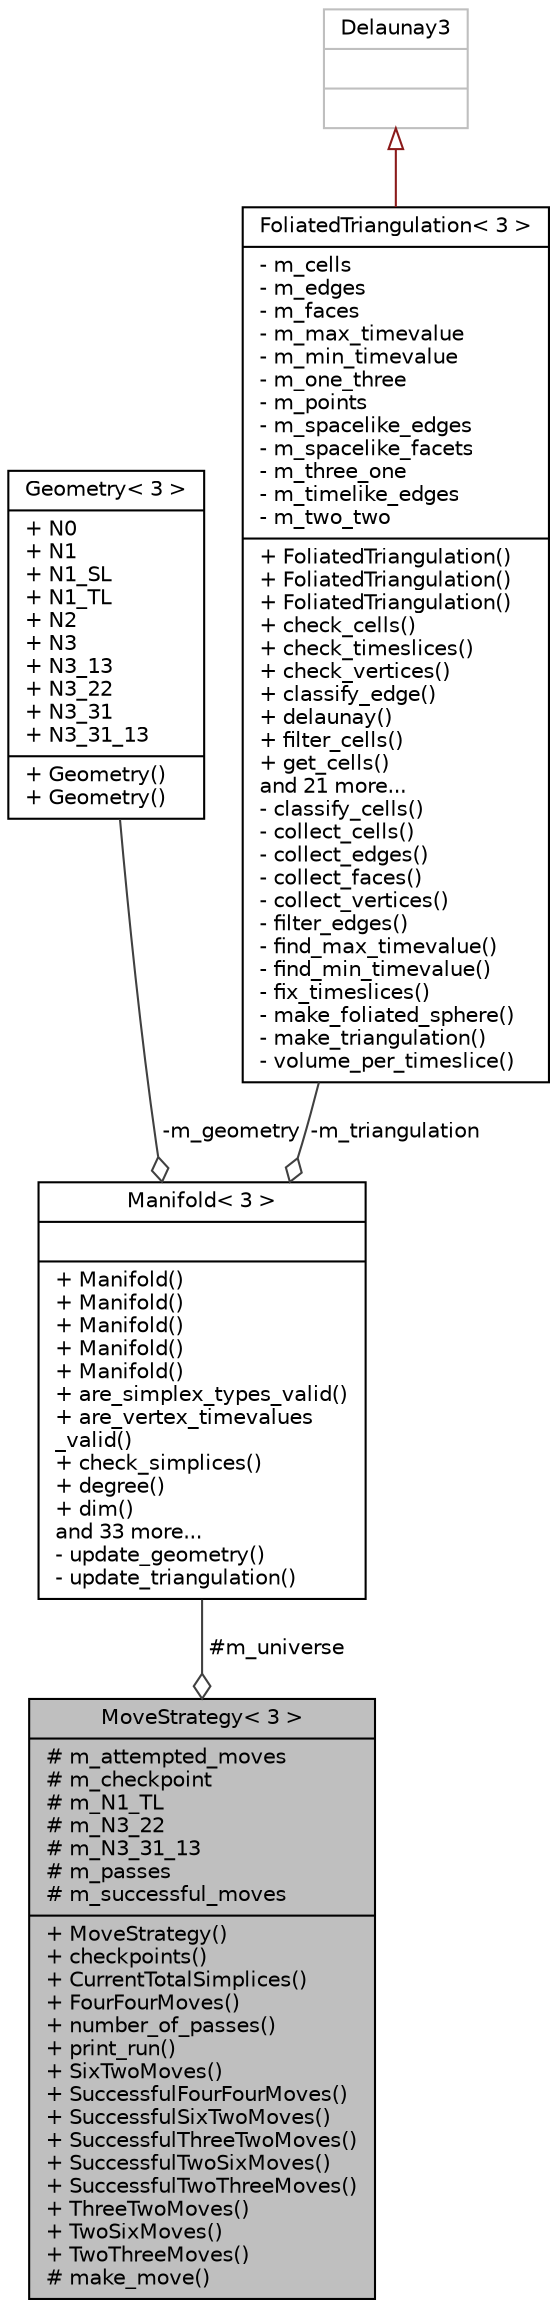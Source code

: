 digraph "MoveStrategy&lt; 3 &gt;"
{
 // LATEX_PDF_SIZE
  edge [fontname="Helvetica",fontsize="10",labelfontname="Helvetica",labelfontsize="10"];
  node [fontname="Helvetica",fontsize="10",shape=record];
  Node1 [label="{MoveStrategy\< 3 \>\n|# m_attempted_moves\l# m_checkpoint\l# m_N1_TL\l# m_N3_22\l# m_N3_31_13\l# m_passes\l# m_successful_moves\l|+ MoveStrategy()\l+ checkpoints()\l+ CurrentTotalSimplices()\l+ FourFourMoves()\l+ number_of_passes()\l+ print_run()\l+ SixTwoMoves()\l+ SuccessfulFourFourMoves()\l+ SuccessfulSixTwoMoves()\l+ SuccessfulThreeTwoMoves()\l+ SuccessfulTwoSixMoves()\l+ SuccessfulTwoThreeMoves()\l+ ThreeTwoMoves()\l+ TwoSixMoves()\l+ TwoThreeMoves()\l# make_move()\l}",height=0.2,width=0.4,color="black", fillcolor="grey75", style="filled", fontcolor="black",tooltip=" "];
  Node2 -> Node1 [color="grey25",fontsize="10",style="solid",label=" #m_universe" ,arrowhead="odiamond",fontname="Helvetica"];
  Node2 [label="{Manifold\< 3 \>\n||+ Manifold()\l+ Manifold()\l+ Manifold()\l+ Manifold()\l+ Manifold()\l+ are_simplex_types_valid()\l+ are_vertex_timevalues\l_valid()\l+ check_simplices()\l+ degree()\l+ dim()\land 33 more...\l- update_geometry()\l- update_triangulation()\l}",height=0.2,width=0.4,color="black", fillcolor="white", style="filled",URL="$class_manifold_3_013_01_4.html",tooltip="3D Manifold"];
  Node3 -> Node2 [color="grey25",fontsize="10",style="solid",label=" -m_geometry" ,arrowhead="odiamond",fontname="Helvetica"];
  Node3 [label="{Geometry\< 3 \>\n|+ N0\l+ N1\l+ N1_SL\l+ N1_TL\l+ N2\l+ N3\l+ N3_13\l+ N3_22\l+ N3_31\l+ N3_31_13\l|+ Geometry()\l+ Geometry()\l}",height=0.2,width=0.4,color="black", fillcolor="white", style="filled",URL="$struct_geometry_3_013_01_4.html",tooltip="3D Geometry"];
  Node4 -> Node2 [color="grey25",fontsize="10",style="solid",label=" -m_triangulation" ,arrowhead="odiamond",fontname="Helvetica"];
  Node4 [label="{FoliatedTriangulation\< 3 \>\n|- m_cells\l- m_edges\l- m_faces\l- m_max_timevalue\l- m_min_timevalue\l- m_one_three\l- m_points\l- m_spacelike_edges\l- m_spacelike_facets\l- m_three_one\l- m_timelike_edges\l- m_two_two\l|+ FoliatedTriangulation()\l+ FoliatedTriangulation()\l+ FoliatedTriangulation()\l+ check_cells()\l+ check_timeslices()\l+ check_vertices()\l+ classify_edge()\l+ delaunay()\l+ filter_cells()\l+ get_cells()\land 21 more...\l- classify_cells()\l- collect_cells()\l- collect_edges()\l- collect_faces()\l- collect_vertices()\l- filter_edges()\l- find_max_timevalue()\l- find_min_timevalue()\l- fix_timeslices()\l- make_foliated_sphere()\l- make_triangulation()\l- volume_per_timeslice()\l}",height=0.2,width=0.4,color="black", fillcolor="white", style="filled",URL="$class_foliated_triangulation_3_013_01_4.html",tooltip="3D Triangulation"];
  Node5 -> Node4 [dir="back",color="firebrick4",fontsize="10",style="solid",arrowtail="onormal",fontname="Helvetica"];
  Node5 [label="{Delaunay3\n||}",height=0.2,width=0.4,color="grey75", fillcolor="white", style="filled",tooltip=" "];
}

